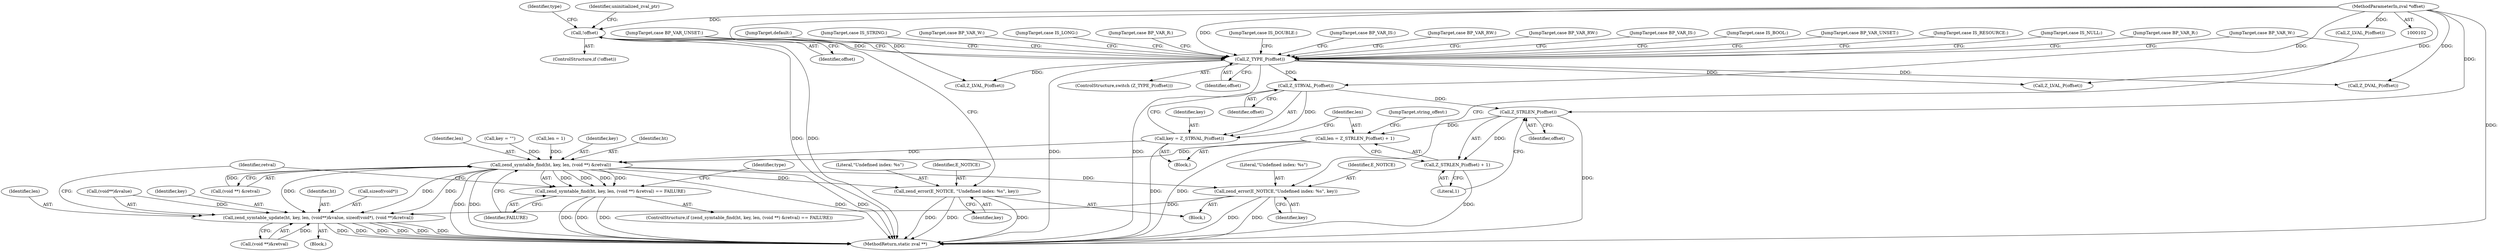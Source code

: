 digraph "1_php-src_ecb7f58a069be0dec4a6131b6351a761f808f22e?w=1_0@pointer" {
"1000149" [label="(Call,Z_STRVAL_P(offset))"];
"1000143" [label="(Call,Z_TYPE_P(offset))"];
"1000113" [label="(Call,!offset)"];
"1000105" [label="(MethodParameterIn,zval *offset)"];
"1000147" [label="(Call,key = Z_STRVAL_P(offset))"];
"1000160" [label="(Call,zend_symtable_find(ht, key, len, (void **) &retval))"];
"1000159" [label="(Call,zend_symtable_find(ht, key, len, (void **) &retval) == FAILURE)"];
"1000174" [label="(Call,zend_error(E_NOTICE, \"Undefined index: %s\", key))"];
"1000187" [label="(Call,zend_error(E_NOTICE,\"Undefined index: %s\", key))"];
"1000196" [label="(Call,zend_symtable_update(ht, key, len, (void**)&value, sizeof(void*), (void **)&retval))"];
"1000154" [label="(Call,Z_STRLEN_P(offset))"];
"1000151" [label="(Call,len = Z_STRLEN_P(offset) + 1)"];
"1000153" [label="(Call,Z_STRLEN_P(offset) + 1)"];
"1000242" [label="(Call,Z_DVAL_P(offset))"];
"1000224" [label="(Call,Z_LVAL_P(offset))"];
"1000200" [label="(Call,(void**)&value)"];
"1000105" [label="(MethodParameterIn,zval *offset)"];
"1000179" [label="(JumpTarget,case BP_VAR_IS:)"];
"1000230" [label="(JumpTarget,case IS_LONG:)"];
"1000112" [label="(ControlStructure,if (!offset))"];
"1000114" [label="(Identifier,offset)"];
"1000164" [label="(Call,(void **) &retval)"];
"1000178" [label="(JumpTarget,case BP_VAR_UNSET:)"];
"1000124" [label="(Identifier,type)"];
"1000163" [label="(Identifier,len)"];
"1000171" [label="(Identifier,type)"];
"1000264" [label="(JumpTarget,case BP_VAR_R:)"];
"1000228" [label="(JumpTarget,case IS_DOUBLE:)"];
"1000197" [label="(Identifier,ht)"];
"1000191" [label="(JumpTarget,case BP_VAR_W:)"];
"1000213" [label="(Call,key = \"\")"];
"1000159" [label="(Call,zend_symtable_find(ht, key, len, (void **) &retval) == FAILURE)"];
"1000149" [label="(Call,Z_STRVAL_P(offset))"];
"1000160" [label="(Call,zend_symtable_find(ht, key, len, (void **) &retval))"];
"1000142" [label="(ControlStructure,switch (Z_TYPE_P(offset)))"];
"1000188" [label="(Identifier,E_NOTICE)"];
"1000206" [label="(Call,(void **)&retval)"];
"1000186" [label="(JumpTarget,case BP_VAR_RW:)"];
"1000155" [label="(Identifier,offset)"];
"1000190" [label="(Identifier,key)"];
"1000187" [label="(Call,zend_error(E_NOTICE,\"Undefined index: %s\", key))"];
"1000204" [label="(Call,sizeof(void*))"];
"1000216" [label="(Call,len = 1)"];
"1000277" [label="(JumpTarget,case BP_VAR_RW:)"];
"1000119" [label="(Identifier,uninitialized_zval_ptr)"];
"1000199" [label="(Identifier,len)"];
"1000270" [label="(JumpTarget,case BP_VAR_IS:)"];
"1000158" [label="(ControlStructure,if (zend_symtable_find(ht, key, len, (void **) &retval) == FAILURE))"];
"1000151" [label="(Call,len = Z_STRLEN_P(offset) + 1)"];
"1000156" [label="(Literal,1)"];
"1000176" [label="(Literal,\"Undefined index: %s\")"];
"1000248" [label="(Call,Z_LVAL_P(offset))"];
"1000150" [label="(Identifier,offset)"];
"1000162" [label="(Identifier,key)"];
"1000172" [label="(Block,)"];
"1000229" [label="(JumpTarget,case IS_BOOL:)"];
"1000226" [label="(Call,Z_LVAL_P(offset))"];
"1000147" [label="(Call,key = Z_STRVAL_P(offset))"];
"1000154" [label="(Call,Z_STRLEN_P(offset))"];
"1000145" [label="(Block,)"];
"1000148" [label="(Identifier,key)"];
"1000321" [label="(MethodReturn,static zval **)"];
"1000152" [label="(Identifier,len)"];
"1000174" [label="(Call,zend_error(E_NOTICE, \"Undefined index: %s\", key))"];
"1000269" [label="(JumpTarget,case BP_VAR_UNSET:)"];
"1000211" [label="(Identifier,retval)"];
"1000220" [label="(JumpTarget,case IS_RESOURCE:)"];
"1000196" [label="(Call,zend_symtable_update(ht, key, len, (void**)&value, sizeof(void*), (void **)&retval))"];
"1000212" [label="(JumpTarget,case IS_NULL:)"];
"1000192" [label="(Block,)"];
"1000153" [label="(Call,Z_STRLEN_P(offset) + 1)"];
"1000173" [label="(JumpTarget,case BP_VAR_R:)"];
"1000168" [label="(Identifier,FAILURE)"];
"1000177" [label="(Identifier,key)"];
"1000157" [label="(JumpTarget,string_offest:)"];
"1000144" [label="(Identifier,offset)"];
"1000302" [label="(JumpTarget,default:)"];
"1000175" [label="(Identifier,E_NOTICE)"];
"1000146" [label="(JumpTarget,case IS_STRING:)"];
"1000189" [label="(Literal,\"Undefined index: %s\")"];
"1000198" [label="(Identifier,key)"];
"1000113" [label="(Call,!offset)"];
"1000161" [label="(Identifier,ht)"];
"1000143" [label="(Call,Z_TYPE_P(offset))"];
"1000282" [label="(JumpTarget,case BP_VAR_W:)"];
"1000149" -> "1000147"  [label="AST: "];
"1000149" -> "1000150"  [label="CFG: "];
"1000150" -> "1000149"  [label="AST: "];
"1000147" -> "1000149"  [label="CFG: "];
"1000149" -> "1000147"  [label="DDG: "];
"1000143" -> "1000149"  [label="DDG: "];
"1000105" -> "1000149"  [label="DDG: "];
"1000149" -> "1000154"  [label="DDG: "];
"1000143" -> "1000142"  [label="AST: "];
"1000143" -> "1000144"  [label="CFG: "];
"1000144" -> "1000143"  [label="AST: "];
"1000146" -> "1000143"  [label="CFG: "];
"1000173" -> "1000143"  [label="CFG: "];
"1000178" -> "1000143"  [label="CFG: "];
"1000179" -> "1000143"  [label="CFG: "];
"1000186" -> "1000143"  [label="CFG: "];
"1000191" -> "1000143"  [label="CFG: "];
"1000212" -> "1000143"  [label="CFG: "];
"1000220" -> "1000143"  [label="CFG: "];
"1000228" -> "1000143"  [label="CFG: "];
"1000229" -> "1000143"  [label="CFG: "];
"1000230" -> "1000143"  [label="CFG: "];
"1000264" -> "1000143"  [label="CFG: "];
"1000269" -> "1000143"  [label="CFG: "];
"1000270" -> "1000143"  [label="CFG: "];
"1000277" -> "1000143"  [label="CFG: "];
"1000282" -> "1000143"  [label="CFG: "];
"1000302" -> "1000143"  [label="CFG: "];
"1000143" -> "1000321"  [label="DDG: "];
"1000143" -> "1000321"  [label="DDG: "];
"1000113" -> "1000143"  [label="DDG: "];
"1000105" -> "1000143"  [label="DDG: "];
"1000143" -> "1000224"  [label="DDG: "];
"1000143" -> "1000242"  [label="DDG: "];
"1000143" -> "1000248"  [label="DDG: "];
"1000113" -> "1000112"  [label="AST: "];
"1000113" -> "1000114"  [label="CFG: "];
"1000114" -> "1000113"  [label="AST: "];
"1000119" -> "1000113"  [label="CFG: "];
"1000124" -> "1000113"  [label="CFG: "];
"1000113" -> "1000321"  [label="DDG: "];
"1000113" -> "1000321"  [label="DDG: "];
"1000105" -> "1000113"  [label="DDG: "];
"1000105" -> "1000102"  [label="AST: "];
"1000105" -> "1000321"  [label="DDG: "];
"1000105" -> "1000154"  [label="DDG: "];
"1000105" -> "1000224"  [label="DDG: "];
"1000105" -> "1000226"  [label="DDG: "];
"1000105" -> "1000242"  [label="DDG: "];
"1000105" -> "1000248"  [label="DDG: "];
"1000147" -> "1000145"  [label="AST: "];
"1000148" -> "1000147"  [label="AST: "];
"1000152" -> "1000147"  [label="CFG: "];
"1000147" -> "1000321"  [label="DDG: "];
"1000147" -> "1000160"  [label="DDG: "];
"1000160" -> "1000159"  [label="AST: "];
"1000160" -> "1000164"  [label="CFG: "];
"1000161" -> "1000160"  [label="AST: "];
"1000162" -> "1000160"  [label="AST: "];
"1000163" -> "1000160"  [label="AST: "];
"1000164" -> "1000160"  [label="AST: "];
"1000168" -> "1000160"  [label="CFG: "];
"1000160" -> "1000321"  [label="DDG: "];
"1000160" -> "1000321"  [label="DDG: "];
"1000160" -> "1000321"  [label="DDG: "];
"1000160" -> "1000321"  [label="DDG: "];
"1000160" -> "1000159"  [label="DDG: "];
"1000160" -> "1000159"  [label="DDG: "];
"1000160" -> "1000159"  [label="DDG: "];
"1000160" -> "1000159"  [label="DDG: "];
"1000213" -> "1000160"  [label="DDG: "];
"1000216" -> "1000160"  [label="DDG: "];
"1000151" -> "1000160"  [label="DDG: "];
"1000164" -> "1000160"  [label="DDG: "];
"1000160" -> "1000174"  [label="DDG: "];
"1000160" -> "1000187"  [label="DDG: "];
"1000160" -> "1000196"  [label="DDG: "];
"1000160" -> "1000196"  [label="DDG: "];
"1000160" -> "1000196"  [label="DDG: "];
"1000159" -> "1000158"  [label="AST: "];
"1000159" -> "1000168"  [label="CFG: "];
"1000168" -> "1000159"  [label="AST: "];
"1000171" -> "1000159"  [label="CFG: "];
"1000211" -> "1000159"  [label="CFG: "];
"1000159" -> "1000321"  [label="DDG: "];
"1000159" -> "1000321"  [label="DDG: "];
"1000159" -> "1000321"  [label="DDG: "];
"1000174" -> "1000172"  [label="AST: "];
"1000174" -> "1000177"  [label="CFG: "];
"1000175" -> "1000174"  [label="AST: "];
"1000176" -> "1000174"  [label="AST: "];
"1000177" -> "1000174"  [label="AST: "];
"1000178" -> "1000174"  [label="CFG: "];
"1000174" -> "1000321"  [label="DDG: "];
"1000174" -> "1000321"  [label="DDG: "];
"1000174" -> "1000321"  [label="DDG: "];
"1000187" -> "1000172"  [label="AST: "];
"1000187" -> "1000190"  [label="CFG: "];
"1000188" -> "1000187"  [label="AST: "];
"1000189" -> "1000187"  [label="AST: "];
"1000190" -> "1000187"  [label="AST: "];
"1000191" -> "1000187"  [label="CFG: "];
"1000187" -> "1000321"  [label="DDG: "];
"1000187" -> "1000321"  [label="DDG: "];
"1000187" -> "1000196"  [label="DDG: "];
"1000196" -> "1000192"  [label="AST: "];
"1000196" -> "1000206"  [label="CFG: "];
"1000197" -> "1000196"  [label="AST: "];
"1000198" -> "1000196"  [label="AST: "];
"1000199" -> "1000196"  [label="AST: "];
"1000200" -> "1000196"  [label="AST: "];
"1000204" -> "1000196"  [label="AST: "];
"1000206" -> "1000196"  [label="AST: "];
"1000211" -> "1000196"  [label="CFG: "];
"1000196" -> "1000321"  [label="DDG: "];
"1000196" -> "1000321"  [label="DDG: "];
"1000196" -> "1000321"  [label="DDG: "];
"1000196" -> "1000321"  [label="DDG: "];
"1000196" -> "1000321"  [label="DDG: "];
"1000196" -> "1000321"  [label="DDG: "];
"1000200" -> "1000196"  [label="DDG: "];
"1000206" -> "1000196"  [label="DDG: "];
"1000154" -> "1000153"  [label="AST: "];
"1000154" -> "1000155"  [label="CFG: "];
"1000155" -> "1000154"  [label="AST: "];
"1000156" -> "1000154"  [label="CFG: "];
"1000154" -> "1000321"  [label="DDG: "];
"1000154" -> "1000151"  [label="DDG: "];
"1000154" -> "1000153"  [label="DDG: "];
"1000151" -> "1000145"  [label="AST: "];
"1000151" -> "1000153"  [label="CFG: "];
"1000152" -> "1000151"  [label="AST: "];
"1000153" -> "1000151"  [label="AST: "];
"1000157" -> "1000151"  [label="CFG: "];
"1000151" -> "1000321"  [label="DDG: "];
"1000153" -> "1000156"  [label="CFG: "];
"1000156" -> "1000153"  [label="AST: "];
"1000153" -> "1000321"  [label="DDG: "];
}
